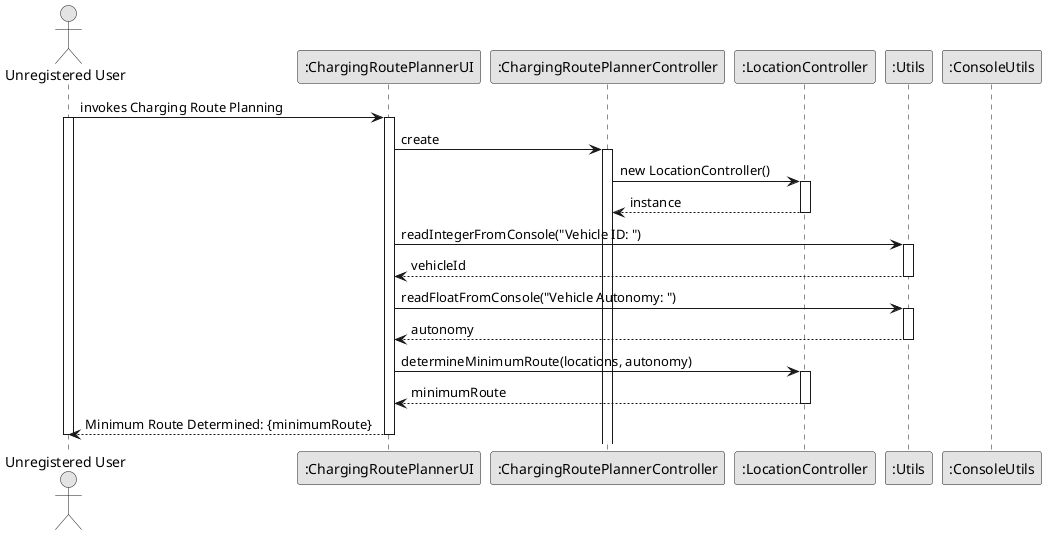 @startuml
skinparam monochrome true
skinparam packageStyle rectangle
skinparam shadowing false

actor "Unregistered User" as User
participant ":ChargingRoutePlannerUI" as UI
participant ":ChargingRoutePlannerController" as CTRL
participant ":LocationController" as LocationController
participant ":Utils" as Utils
participant ":ConsoleUtils" as ConsoleUtils

User -> UI : invokes Charging Route Planning
activate User
activate UI
UI -> CTRL : create
activate CTRL
CTRL -> LocationController : new LocationController()
activate LocationController
LocationController --> CTRL : instance
deactivate LocationController

UI -> Utils : readIntegerFromConsole("Vehicle ID: ")
activate Utils
Utils --> UI : vehicleId
deactivate Utils

UI -> Utils : readFloatFromConsole("Vehicle Autonomy: ")
activate Utils
Utils --> UI : autonomy
deactivate Utils

UI -> LocationController : determineMinimumRoute(locations, autonomy)
activate LocationController
LocationController --> UI : minimumRoute
deactivate LocationController

UI --> User : Minimum Route Determined: {minimumRoute}
deactivate UI
deactivate User

@enduml
